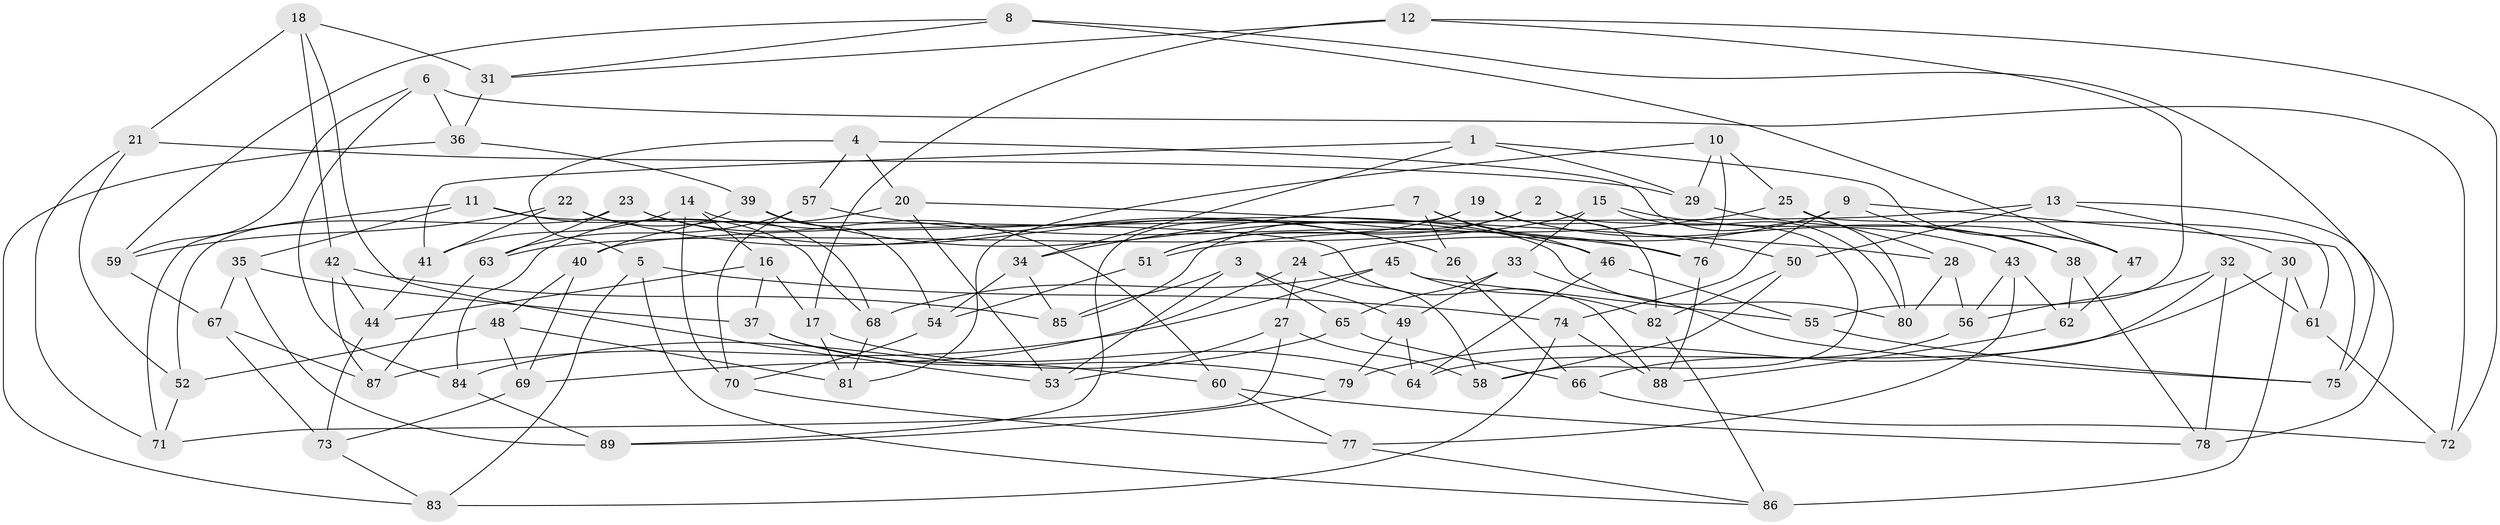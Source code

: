 // coarse degree distribution, {5: 0.1509433962264151, 4: 0.3018867924528302, 6: 0.5094339622641509, 3: 0.03773584905660377}
// Generated by graph-tools (version 1.1) at 2025/52/02/27/25 19:52:32]
// undirected, 89 vertices, 178 edges
graph export_dot {
graph [start="1"]
  node [color=gray90,style=filled];
  1;
  2;
  3;
  4;
  5;
  6;
  7;
  8;
  9;
  10;
  11;
  12;
  13;
  14;
  15;
  16;
  17;
  18;
  19;
  20;
  21;
  22;
  23;
  24;
  25;
  26;
  27;
  28;
  29;
  30;
  31;
  32;
  33;
  34;
  35;
  36;
  37;
  38;
  39;
  40;
  41;
  42;
  43;
  44;
  45;
  46;
  47;
  48;
  49;
  50;
  51;
  52;
  53;
  54;
  55;
  56;
  57;
  58;
  59;
  60;
  61;
  62;
  63;
  64;
  65;
  66;
  67;
  68;
  69;
  70;
  71;
  72;
  73;
  74;
  75;
  76;
  77;
  78;
  79;
  80;
  81;
  82;
  83;
  84;
  85;
  86;
  87;
  88;
  89;
  1 -- 47;
  1 -- 34;
  1 -- 29;
  1 -- 41;
  2 -- 58;
  2 -- 51;
  2 -- 50;
  2 -- 85;
  3 -- 49;
  3 -- 53;
  3 -- 65;
  3 -- 85;
  4 -- 57;
  4 -- 80;
  4 -- 20;
  4 -- 5;
  5 -- 86;
  5 -- 74;
  5 -- 83;
  6 -- 59;
  6 -- 36;
  6 -- 84;
  6 -- 72;
  7 -- 34;
  7 -- 76;
  7 -- 46;
  7 -- 26;
  8 -- 47;
  8 -- 59;
  8 -- 31;
  8 -- 75;
  9 -- 74;
  9 -- 75;
  9 -- 24;
  9 -- 38;
  10 -- 29;
  10 -- 25;
  10 -- 81;
  10 -- 76;
  11 -- 35;
  11 -- 71;
  11 -- 88;
  11 -- 68;
  12 -- 17;
  12 -- 72;
  12 -- 55;
  12 -- 31;
  13 -- 40;
  13 -- 30;
  13 -- 50;
  13 -- 78;
  14 -- 70;
  14 -- 16;
  14 -- 41;
  14 -- 80;
  15 -- 80;
  15 -- 38;
  15 -- 33;
  15 -- 63;
  16 -- 37;
  16 -- 17;
  16 -- 44;
  17 -- 81;
  17 -- 64;
  18 -- 53;
  18 -- 31;
  18 -- 21;
  18 -- 42;
  19 -- 51;
  19 -- 82;
  19 -- 89;
  19 -- 43;
  20 -- 28;
  20 -- 53;
  20 -- 84;
  21 -- 52;
  21 -- 29;
  21 -- 71;
  22 -- 26;
  22 -- 68;
  22 -- 59;
  22 -- 41;
  23 -- 63;
  23 -- 26;
  23 -- 52;
  23 -- 60;
  24 -- 69;
  24 -- 58;
  24 -- 27;
  25 -- 28;
  25 -- 51;
  25 -- 61;
  26 -- 66;
  27 -- 71;
  27 -- 58;
  27 -- 53;
  28 -- 80;
  28 -- 56;
  29 -- 47;
  30 -- 61;
  30 -- 79;
  30 -- 86;
  31 -- 36;
  32 -- 64;
  32 -- 61;
  32 -- 78;
  32 -- 56;
  33 -- 65;
  33 -- 49;
  33 -- 75;
  34 -- 85;
  34 -- 54;
  35 -- 67;
  35 -- 37;
  35 -- 89;
  36 -- 83;
  36 -- 39;
  37 -- 79;
  37 -- 60;
  38 -- 78;
  38 -- 62;
  39 -- 46;
  39 -- 40;
  39 -- 54;
  40 -- 69;
  40 -- 48;
  41 -- 44;
  42 -- 87;
  42 -- 85;
  42 -- 44;
  43 -- 62;
  43 -- 56;
  43 -- 77;
  44 -- 73;
  45 -- 87;
  45 -- 55;
  45 -- 68;
  45 -- 82;
  46 -- 55;
  46 -- 64;
  47 -- 62;
  48 -- 52;
  48 -- 81;
  48 -- 69;
  49 -- 64;
  49 -- 79;
  50 -- 82;
  50 -- 58;
  51 -- 54;
  52 -- 71;
  54 -- 70;
  55 -- 75;
  56 -- 66;
  57 -- 63;
  57 -- 76;
  57 -- 70;
  59 -- 67;
  60 -- 78;
  60 -- 77;
  61 -- 72;
  62 -- 88;
  63 -- 87;
  65 -- 84;
  65 -- 66;
  66 -- 72;
  67 -- 73;
  67 -- 87;
  68 -- 81;
  69 -- 73;
  70 -- 77;
  73 -- 83;
  74 -- 83;
  74 -- 88;
  76 -- 88;
  77 -- 86;
  79 -- 89;
  82 -- 86;
  84 -- 89;
}

